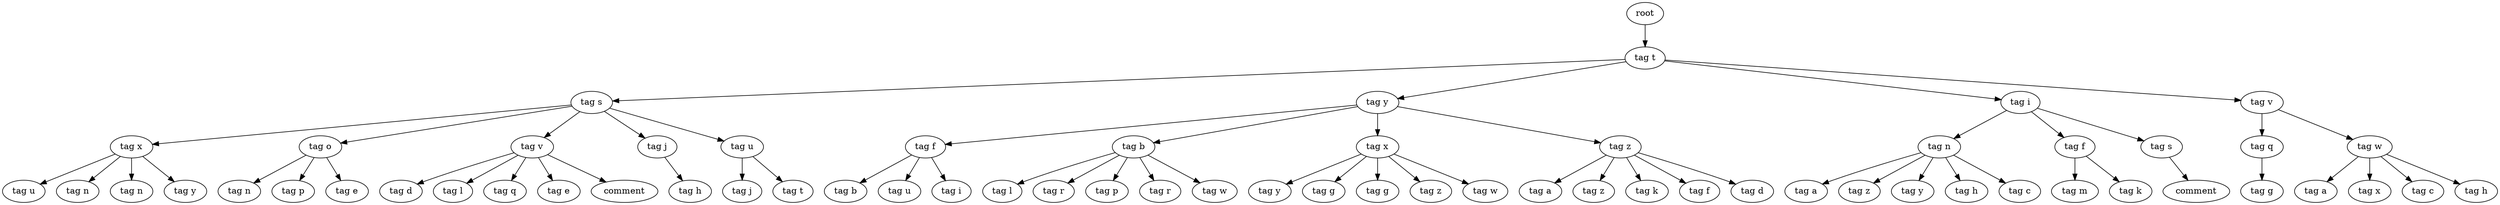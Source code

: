 digraph Tree{
0[label="root"];
0->00
00[label="tag t"];
00->000
000[label="tag s"];
000->0000
0000[label="tag x"];
0000->00000
00000[label="tag u"];
0000->00001
00001[label="tag n"];
0000->00002
00002[label="tag n"];
0000->00003
00003[label="tag y"];
000->0001
0001[label="tag o"];
0001->00010
00010[label="tag n"];
0001->00011
00011[label="tag p"];
0001->00012
00012[label="tag e"];
000->0002
0002[label="tag v"];
0002->00020
00020[label="tag d"];
0002->00021
00021[label="tag l"];
0002->00022
00022[label="tag q"];
0002->00023
00023[label="tag e"];
0002->00024
00024[label="comment"];
000->0003
0003[label="tag j"];
0003->00030
00030[label="tag h"];
000->0004
0004[label="tag u"];
0004->00040
00040[label="tag j"];
0004->00041
00041[label="tag t"];
00->001
001[label="tag y"];
001->0010
0010[label="tag f"];
0010->00100
00100[label="tag b"];
0010->00101
00101[label="tag u"];
0010->00102
00102[label="tag i"];
001->0011
0011[label="tag b"];
0011->00110
00110[label="tag l"];
0011->00111
00111[label="tag r"];
0011->00112
00112[label="tag p"];
0011->00113
00113[label="tag r"];
0011->00114
00114[label="tag w"];
001->0012
0012[label="tag x"];
0012->00120
00120[label="tag y"];
0012->00121
00121[label="tag g"];
0012->00122
00122[label="tag g"];
0012->00123
00123[label="tag z"];
0012->00124
00124[label="tag w"];
001->0013
0013[label="tag z"];
0013->00130
00130[label="tag a"];
0013->00131
00131[label="tag z"];
0013->00132
00132[label="tag k"];
0013->00133
00133[label="tag f"];
0013->00134
00134[label="tag d"];
00->002
002[label="tag i"];
002->0020
0020[label="tag n"];
0020->00200
00200[label="tag a"];
0020->00201
00201[label="tag z"];
0020->00202
00202[label="tag y"];
0020->00203
00203[label="tag h"];
0020->00204
00204[label="tag c"];
002->0021
0021[label="tag f"];
0021->00210
00210[label="tag m"];
0021->00211
00211[label="tag k"];
002->0022
0022[label="tag s"];
0022->00220
00220[label="comment"];
00->003
003[label="tag v"];
003->0030
0030[label="tag q"];
0030->00300
00300[label="tag g"];
003->0031
0031[label="tag w"];
0031->00310
00310[label="tag a"];
0031->00311
00311[label="tag x"];
0031->00312
00312[label="tag c"];
0031->00313
00313[label="tag h"];
}
